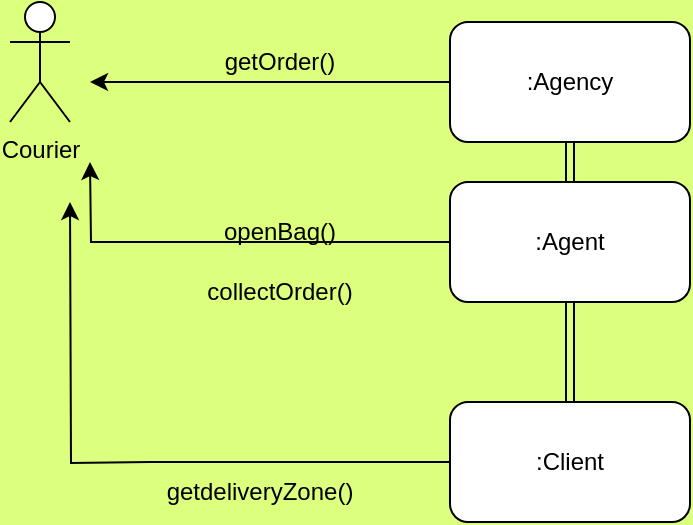 <mxfile version="20.0.1" type="device"><diagram id="kHMN_JfCzEDytGnJMZqh" name="Page-1"><mxGraphModel dx="403" dy="741" grid="1" gridSize="10" guides="1" tooltips="1" connect="1" arrows="1" fold="1" page="1" pageScale="1" pageWidth="850" pageHeight="1100" background="#DCFF7D" math="0" shadow="0"><root><mxCell id="0"/><mxCell id="1" parent="0"/><mxCell id="iKLyzaSUNtA0ceuAoMAD-1" value="Courier" style="shape=umlActor;verticalLabelPosition=bottom;verticalAlign=top;html=1;outlineConnect=0;" vertex="1" parent="1"><mxGeometry x="10" y="30" width="30" height="60" as="geometry"/></mxCell><mxCell id="iKLyzaSUNtA0ceuAoMAD-2" style="edgeStyle=orthogonalEdgeStyle;rounded=0;orthogonalLoop=1;jettySize=auto;html=1;" edge="1" parent="1" source="iKLyzaSUNtA0ceuAoMAD-4"><mxGeometry relative="1" as="geometry"><mxPoint x="50" y="110" as="targetPoint"/></mxGeometry></mxCell><mxCell id="iKLyzaSUNtA0ceuAoMAD-3" value="" style="edgeStyle=orthogonalEdgeStyle;shape=link;rounded=0;orthogonalLoop=1;jettySize=auto;html=1;" edge="1" parent="1" source="iKLyzaSUNtA0ceuAoMAD-4" target="iKLyzaSUNtA0ceuAoMAD-8"><mxGeometry relative="1" as="geometry"/></mxCell><mxCell id="iKLyzaSUNtA0ceuAoMAD-4" value=":Agent" style="rounded=1;whiteSpace=wrap;html=1;" vertex="1" parent="1"><mxGeometry x="230" y="120" width="120" height="60" as="geometry"/></mxCell><mxCell id="iKLyzaSUNtA0ceuAoMAD-5" style="edgeStyle=orthogonalEdgeStyle;rounded=0;orthogonalLoop=1;jettySize=auto;html=1;entryX=0.5;entryY=0;entryDx=0;entryDy=0;shape=link;" edge="1" parent="1" source="iKLyzaSUNtA0ceuAoMAD-6" target="iKLyzaSUNtA0ceuAoMAD-4"><mxGeometry relative="1" as="geometry"/></mxCell><mxCell id="iKLyzaSUNtA0ceuAoMAD-6" value=":Agency&lt;span style=&quot;color: rgba(0, 0, 0, 0); font-family: monospace; font-size: 0px; text-align: start;&quot;&gt;%3CmxGraphModel%3E%3Croot%3E%3CmxCell%20id%3D%220%22%2F%3E%3CmxCell%20id%3D%221%22%20parent%3D%220%22%2F%3E%3CmxCell%20id%3D%222%22%20value%3D%22%3AAdmin%22%20style%3D%22rounded%3D1%3BwhiteSpace%3Dwrap%3Bhtml%3D1%3B%22%20vertex%3D%221%22%20parent%3D%221%22%3E%3CmxGeometry%20x%3D%22-10%22%20y%3D%22140%22%20width%3D%22120%22%20height%3D%2260%22%20as%3D%22geometry%22%2F%3E%3C%2FmxCell%3E%3C%2Froot%3E%3C%2FmxGraphModel&lt;/span&gt;" style="rounded=1;whiteSpace=wrap;html=1;" vertex="1" parent="1"><mxGeometry x="230" y="40" width="120" height="60" as="geometry"/></mxCell><mxCell id="iKLyzaSUNtA0ceuAoMAD-7" style="edgeStyle=orthogonalEdgeStyle;rounded=0;orthogonalLoop=1;jettySize=auto;html=1;startArrow=none;" edge="1" parent="1"><mxGeometry relative="1" as="geometry"><mxPoint x="40" y="130" as="targetPoint"/><mxPoint x="80" y="260" as="sourcePoint"/></mxGeometry></mxCell><mxCell id="iKLyzaSUNtA0ceuAoMAD-8" value=":Client" style="rounded=1;whiteSpace=wrap;html=1;" vertex="1" parent="1"><mxGeometry x="230" y="230" width="120" height="60" as="geometry"/></mxCell><mxCell id="iKLyzaSUNtA0ceuAoMAD-9" style="edgeStyle=orthogonalEdgeStyle;rounded=0;orthogonalLoop=1;jettySize=auto;html=1;exitX=0;exitY=0.5;exitDx=0;exitDy=0;" edge="1" parent="1" source="iKLyzaSUNtA0ceuAoMAD-6"><mxGeometry relative="1" as="geometry"><mxPoint x="50" y="70" as="targetPoint"/><mxPoint x="100" y="70" as="sourcePoint"/></mxGeometry></mxCell><mxCell id="iKLyzaSUNtA0ceuAoMAD-10" value="openBag()" style="text;html=1;strokeColor=none;fillColor=none;align=center;verticalAlign=middle;whiteSpace=wrap;rounded=0;" vertex="1" parent="1"><mxGeometry x="90" y="130" width="110" height="30" as="geometry"/></mxCell><mxCell id="iKLyzaSUNtA0ceuAoMAD-11" value="" style="edgeStyle=orthogonalEdgeStyle;rounded=0;orthogonalLoop=1;jettySize=auto;html=1;endArrow=none;" edge="1" parent="1" source="iKLyzaSUNtA0ceuAoMAD-8"><mxGeometry relative="1" as="geometry"><mxPoint x="80" y="260" as="targetPoint"/><mxPoint x="230" y="260" as="sourcePoint"/></mxGeometry></mxCell><mxCell id="iKLyzaSUNtA0ceuAoMAD-12" value="getOrder()" style="text;html=1;strokeColor=none;fillColor=none;align=center;verticalAlign=middle;whiteSpace=wrap;rounded=0;" vertex="1" parent="1"><mxGeometry x="100" y="45" width="90" height="30" as="geometry"/></mxCell><mxCell id="iKLyzaSUNtA0ceuAoMAD-13" value="collectOrder()" style="text;html=1;strokeColor=none;fillColor=none;align=center;verticalAlign=middle;whiteSpace=wrap;rounded=0;" vertex="1" parent="1"><mxGeometry x="100" y="160" width="90" height="30" as="geometry"/></mxCell><mxCell id="iKLyzaSUNtA0ceuAoMAD-14" value="getdeliveryZone()" style="text;html=1;strokeColor=none;fillColor=none;align=center;verticalAlign=middle;whiteSpace=wrap;rounded=0;" vertex="1" parent="1"><mxGeometry x="90" y="260" width="90" height="30" as="geometry"/></mxCell></root></mxGraphModel></diagram></mxfile>